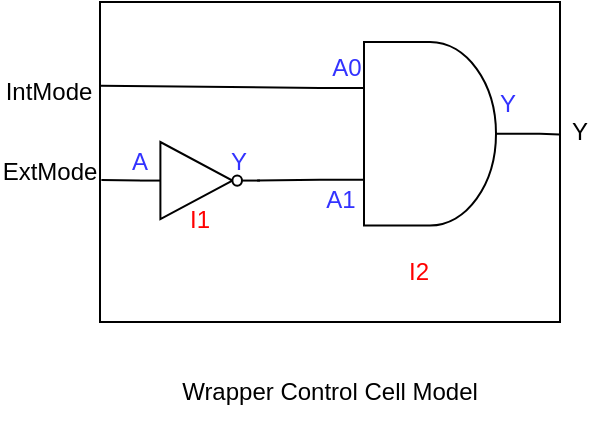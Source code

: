 <mxfile version="26.2.13">
  <diagram name="第 1 页" id="UoIRUA7l_Hbar6LB2g0O">
    <mxGraphModel dx="827" dy="444" grid="1" gridSize="10" guides="1" tooltips="1" connect="1" arrows="1" fold="1" page="1" pageScale="1" pageWidth="850" pageHeight="1100" math="0" shadow="0">
      <root>
        <mxCell id="0" />
        <mxCell id="1" parent="0" />
        <mxCell id="4lSAQnFJlguOhLbrMVPf-15" value="" style="rounded=0;whiteSpace=wrap;html=1;" vertex="1" parent="1">
          <mxGeometry x="260" y="550" width="230" height="160" as="geometry" />
        </mxCell>
        <mxCell id="4lSAQnFJlguOhLbrMVPf-2" value="" style="group" vertex="1" connectable="0" parent="1">
          <mxGeometry x="260" y="620" width="89" height="45" as="geometry" />
        </mxCell>
        <mxCell id="4lSAQnFJlguOhLbrMVPf-3" value="&lt;font style=&quot;color: rgb(51, 51, 255);&quot;&gt;A&lt;/font&gt;" style="text;html=1;align=center;verticalAlign=middle;whiteSpace=wrap;rounded=0;" vertex="1" parent="4lSAQnFJlguOhLbrMVPf-2">
          <mxGeometry x="10" width="20" height="20" as="geometry" />
        </mxCell>
        <mxCell id="4lSAQnFJlguOhLbrMVPf-4" value="" style="verticalLabelPosition=bottom;shadow=0;dashed=0;align=center;html=1;verticalAlign=top;shape=mxgraph.electrical.logic_gates.inverter_2" vertex="1" parent="4lSAQnFJlguOhLbrMVPf-2">
          <mxGeometry x="20" width="60" height="38.571" as="geometry" />
        </mxCell>
        <mxCell id="4lSAQnFJlguOhLbrMVPf-5" value="&lt;font style=&quot;color: rgb(255, 0, 0);&quot;&gt;I1&lt;/font&gt;" style="text;html=1;align=center;verticalAlign=middle;whiteSpace=wrap;rounded=0;" vertex="1" parent="4lSAQnFJlguOhLbrMVPf-2">
          <mxGeometry x="41" y="32.143" width="18" height="12.857" as="geometry" />
        </mxCell>
        <mxCell id="4lSAQnFJlguOhLbrMVPf-6" value="&lt;font style=&quot;color: rgb(51, 51, 255);&quot;&gt;Y&lt;/font&gt;" style="text;html=1;align=center;verticalAlign=middle;whiteSpace=wrap;rounded=0;" vertex="1" parent="4lSAQnFJlguOhLbrMVPf-2">
          <mxGeometry x="59" width="21" height="20" as="geometry" />
        </mxCell>
        <mxCell id="4lSAQnFJlguOhLbrMVPf-7" value="" style="group" vertex="1" connectable="0" parent="1">
          <mxGeometry x="370" y="570" width="110" height="130" as="geometry" />
        </mxCell>
        <mxCell id="4lSAQnFJlguOhLbrMVPf-8" value="&lt;font style=&quot;color: rgb(51, 51, 255);&quot;&gt;Y&lt;/font&gt;" style="text;html=1;align=center;verticalAlign=middle;whiteSpace=wrap;rounded=0;" vertex="1" parent="4lSAQnFJlguOhLbrMVPf-7">
          <mxGeometry x="88" y="21.898" width="12.1" height="18.77" as="geometry" />
        </mxCell>
        <mxCell id="4lSAQnFJlguOhLbrMVPf-9" value="" style="group" vertex="1" connectable="0" parent="4lSAQnFJlguOhLbrMVPf-7">
          <mxGeometry width="110.0" height="130.0" as="geometry" />
        </mxCell>
        <mxCell id="4lSAQnFJlguOhLbrMVPf-10" value="&lt;font style=&quot;color: rgb(51, 51, 255);&quot;&gt;A0&lt;/font&gt;" style="text;html=1;align=center;verticalAlign=middle;whiteSpace=wrap;rounded=0;" vertex="1" parent="4lSAQnFJlguOhLbrMVPf-9">
          <mxGeometry x="5.5" width="15.4" height="25.027" as="geometry" />
        </mxCell>
        <mxCell id="4lSAQnFJlguOhLbrMVPf-11" value="" style="verticalLabelPosition=bottom;shadow=0;dashed=0;align=center;html=1;verticalAlign=top;shape=mxgraph.electrical.logic_gates.logic_gate;operation=and;" vertex="1" parent="4lSAQnFJlguOhLbrMVPf-9">
          <mxGeometry width="110.0" height="91.765" as="geometry" />
        </mxCell>
        <mxCell id="4lSAQnFJlguOhLbrMVPf-12" value="&lt;font style=&quot;color: rgb(255, 0, 0);&quot;&gt;I2&lt;/font&gt;" style="text;html=1;align=center;verticalAlign=middle;whiteSpace=wrap;rounded=0;" vertex="1" parent="4lSAQnFJlguOhLbrMVPf-9">
          <mxGeometry x="33" y="99.412" width="33" height="30.588" as="geometry" />
        </mxCell>
        <mxCell id="4lSAQnFJlguOhLbrMVPf-13" value="&lt;font style=&quot;color: rgb(51, 51, 255);&quot;&gt;A1&lt;/font&gt;" style="text;html=1;align=center;verticalAlign=middle;whiteSpace=wrap;rounded=0;" vertex="1" parent="4lSAQnFJlguOhLbrMVPf-9">
          <mxGeometry y="66.734" width="20.9" height="25.027" as="geometry" />
        </mxCell>
        <mxCell id="4lSAQnFJlguOhLbrMVPf-14" value="" style="endArrow=none;html=1;rounded=0;exitX=0.976;exitY=0.5;exitDx=0;exitDy=0;exitPerimeter=0;entryX=0;entryY=0.75;entryDx=0;entryDy=0;entryPerimeter=0;" edge="1" parent="1" source="4lSAQnFJlguOhLbrMVPf-4" target="4lSAQnFJlguOhLbrMVPf-11">
          <mxGeometry width="50" height="50" relative="1" as="geometry">
            <mxPoint x="410" y="670" as="sourcePoint" />
            <mxPoint x="460" y="620" as="targetPoint" />
          </mxGeometry>
        </mxCell>
        <mxCell id="4lSAQnFJlguOhLbrMVPf-16" value="IntMode" style="text;html=1;align=center;verticalAlign=middle;whiteSpace=wrap;rounded=0;" vertex="1" parent="1">
          <mxGeometry x="210" y="580" width="49" height="30" as="geometry" />
        </mxCell>
        <mxCell id="4lSAQnFJlguOhLbrMVPf-17" value="ExtMode" style="text;html=1;align=center;verticalAlign=middle;whiteSpace=wrap;rounded=0;" vertex="1" parent="1">
          <mxGeometry x="210" y="620" width="50" height="30" as="geometry" />
        </mxCell>
        <mxCell id="4lSAQnFJlguOhLbrMVPf-18" value="Y" style="text;html=1;align=center;verticalAlign=middle;whiteSpace=wrap;rounded=0;" vertex="1" parent="1">
          <mxGeometry x="490" y="600" width="20" height="30" as="geometry" />
        </mxCell>
        <mxCell id="4lSAQnFJlguOhLbrMVPf-19" value="" style="endArrow=none;html=1;rounded=0;entryX=0;entryY=0.25;entryDx=0;entryDy=0;entryPerimeter=0;exitX=0.001;exitY=0.262;exitDx=0;exitDy=0;exitPerimeter=0;" edge="1" parent="1" source="4lSAQnFJlguOhLbrMVPf-15" target="4lSAQnFJlguOhLbrMVPf-11">
          <mxGeometry width="50" height="50" relative="1" as="geometry">
            <mxPoint x="210" y="650" as="sourcePoint" />
            <mxPoint x="260" y="600" as="targetPoint" />
          </mxGeometry>
        </mxCell>
        <mxCell id="4lSAQnFJlguOhLbrMVPf-20" value="" style="endArrow=none;html=1;rounded=0;entryX=0;entryY=0.5;entryDx=0;entryDy=0;entryPerimeter=0;exitX=0.003;exitY=0.556;exitDx=0;exitDy=0;exitPerimeter=0;" edge="1" parent="1" source="4lSAQnFJlguOhLbrMVPf-15" target="4lSAQnFJlguOhLbrMVPf-4">
          <mxGeometry width="50" height="50" relative="1" as="geometry">
            <mxPoint x="210" y="650" as="sourcePoint" />
            <mxPoint x="260" y="600" as="targetPoint" />
          </mxGeometry>
        </mxCell>
        <mxCell id="4lSAQnFJlguOhLbrMVPf-21" value="" style="endArrow=none;html=1;rounded=0;exitX=1;exitY=0.5;exitDx=0;exitDy=0;exitPerimeter=0;entryX=0.999;entryY=0.414;entryDx=0;entryDy=0;entryPerimeter=0;" edge="1" parent="1" source="4lSAQnFJlguOhLbrMVPf-11" target="4lSAQnFJlguOhLbrMVPf-15">
          <mxGeometry width="50" height="50" relative="1" as="geometry">
            <mxPoint x="460" y="660" as="sourcePoint" />
            <mxPoint x="510" y="610" as="targetPoint" />
          </mxGeometry>
        </mxCell>
        <mxCell id="4lSAQnFJlguOhLbrMVPf-22" value="Wrapper Control Cell Model" style="text;html=1;align=center;verticalAlign=middle;whiteSpace=wrap;rounded=0;" vertex="1" parent="1">
          <mxGeometry x="280" y="730" width="190" height="30" as="geometry" />
        </mxCell>
      </root>
    </mxGraphModel>
  </diagram>
</mxfile>
